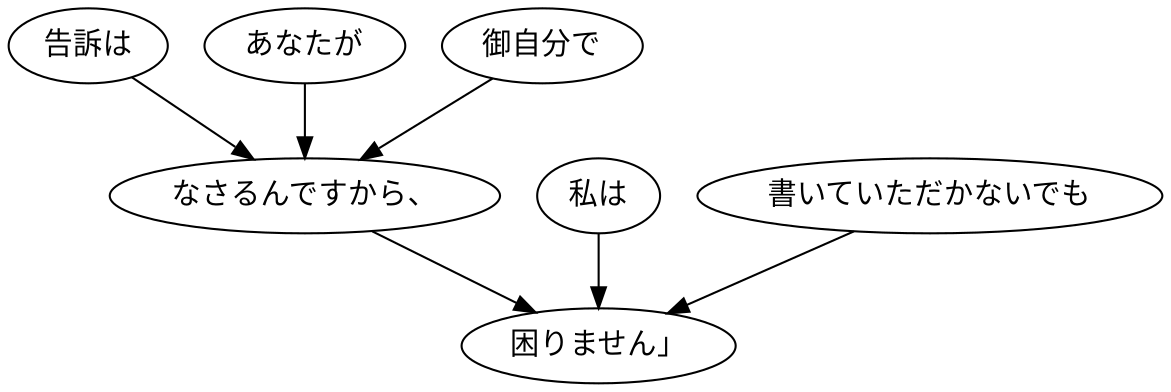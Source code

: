 digraph graph2958 {
	node0 [label="告訴は"];
	node1 [label="あなたが"];
	node2 [label="御自分で"];
	node3 [label="なさるんですから、"];
	node4 [label="私は"];
	node5 [label="書いていただかないでも"];
	node6 [label="困りません」"];
	node0 -> node3;
	node1 -> node3;
	node2 -> node3;
	node3 -> node6;
	node4 -> node6;
	node5 -> node6;
}
